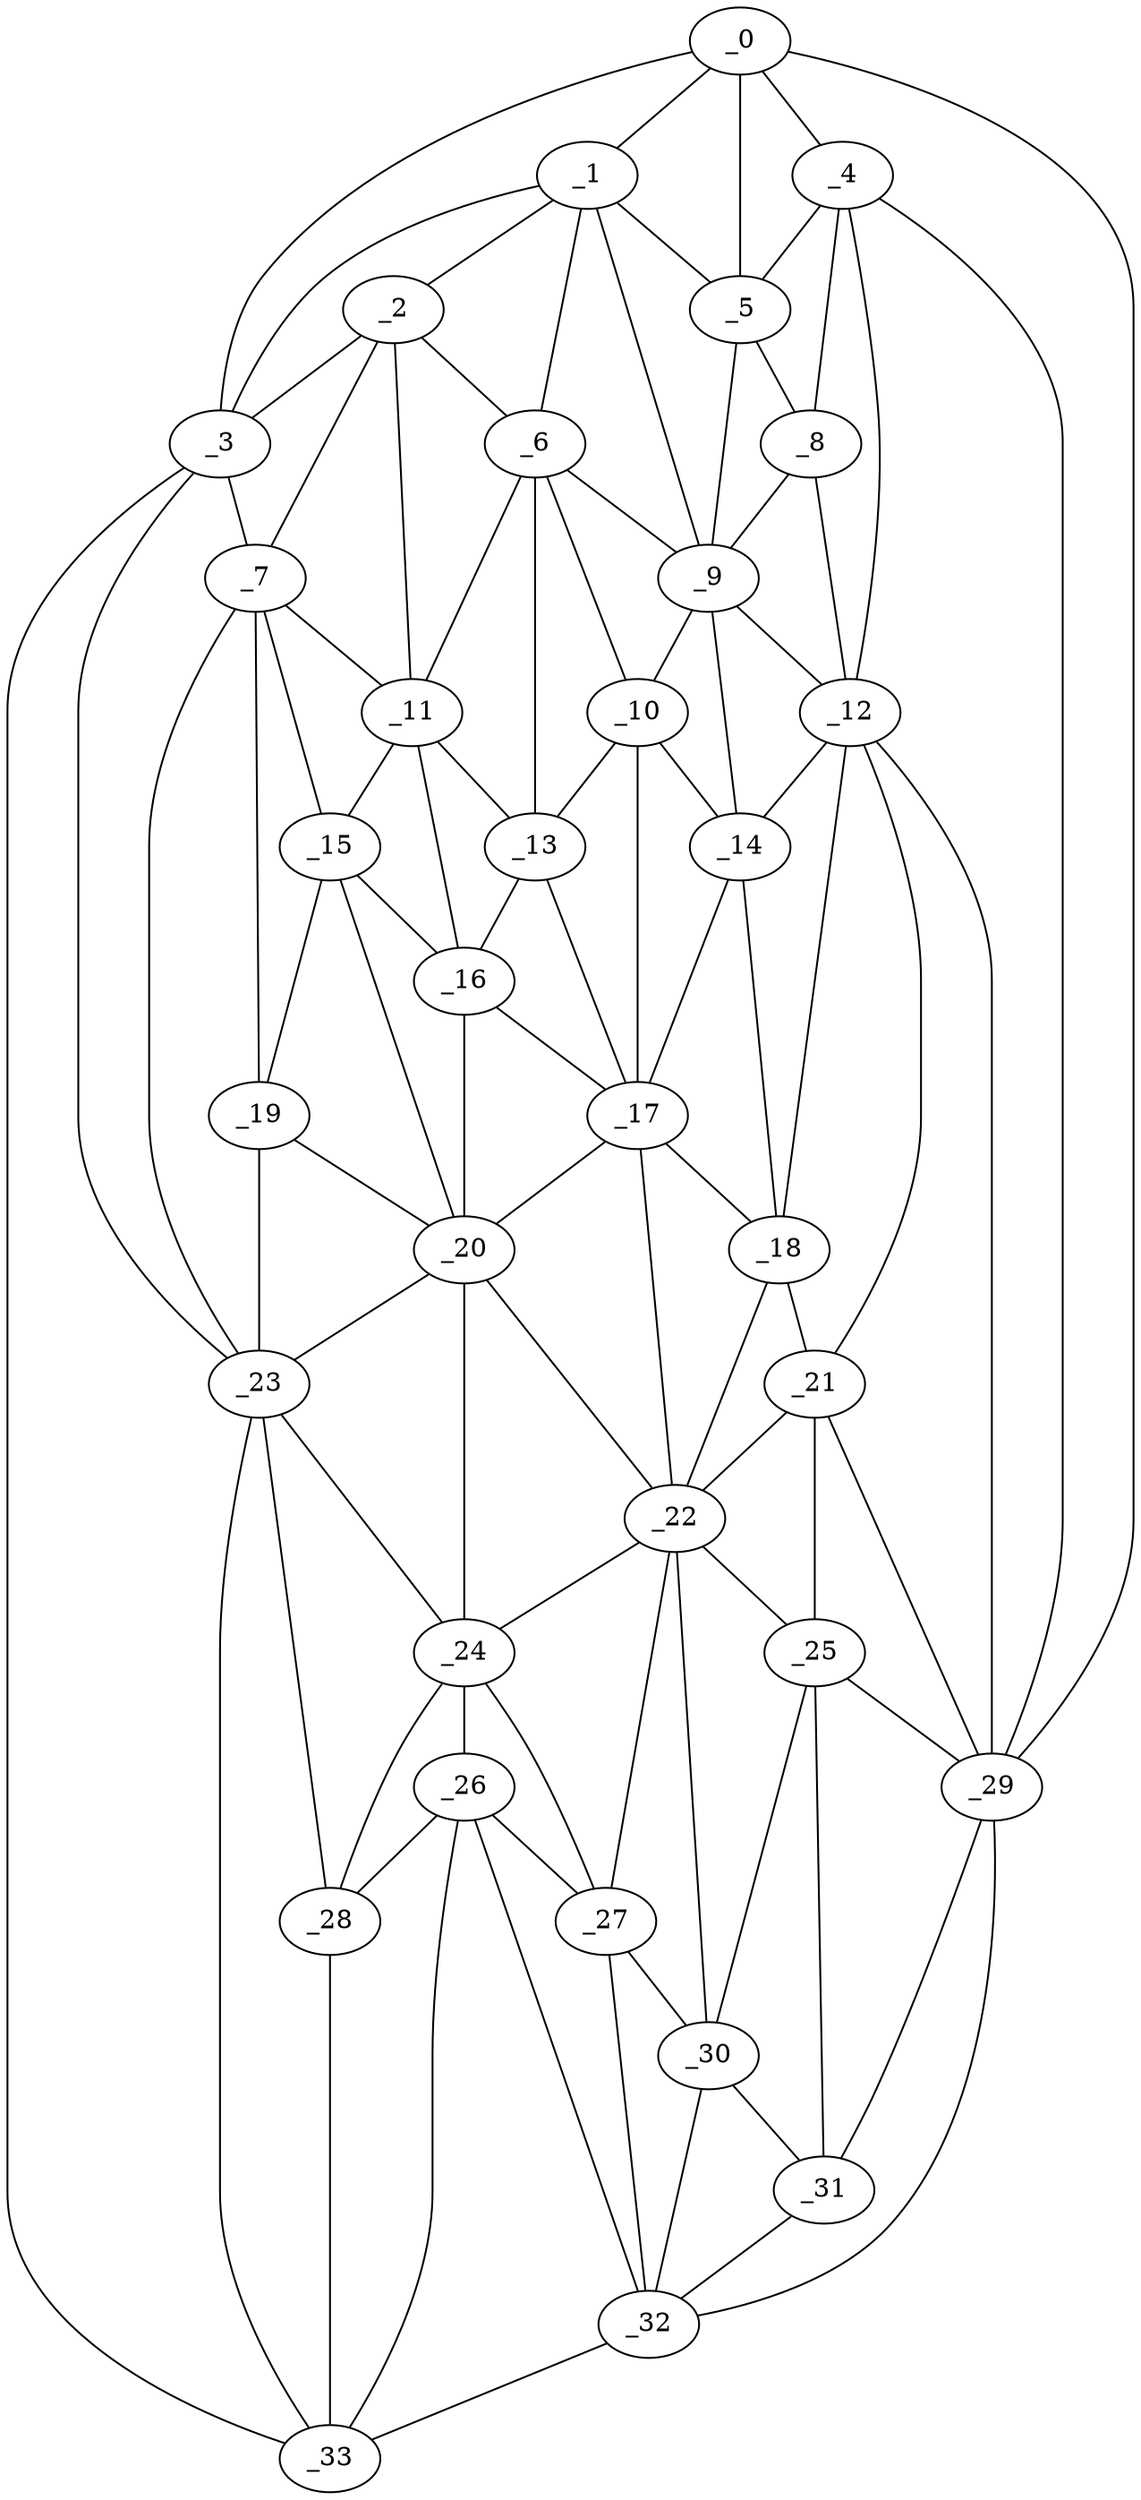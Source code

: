 graph "obj96__85.gxl" {
	_0	 [x=5,
		y=19];
	_1	 [x=7,
		y=32];
	_0 -- _1	 [valence=1];
	_3	 [x=14,
		y=112];
	_0 -- _3	 [valence=1];
	_4	 [x=19,
		y=20];
	_0 -- _4	 [valence=1];
	_5	 [x=20,
		y=24];
	_0 -- _5	 [valence=2];
	_29	 [x=107,
		y=15];
	_0 -- _29	 [valence=1];
	_2	 [x=14,
		y=73];
	_1 -- _2	 [valence=2];
	_1 -- _3	 [valence=1];
	_1 -- _5	 [valence=2];
	_6	 [x=28,
		y=64];
	_1 -- _6	 [valence=2];
	_9	 [x=39,
		y=35];
	_1 -- _9	 [valence=2];
	_2 -- _3	 [valence=2];
	_2 -- _6	 [valence=2];
	_7	 [x=37,
		y=109];
	_2 -- _7	 [valence=1];
	_11	 [x=43,
		y=84];
	_2 -- _11	 [valence=2];
	_3 -- _7	 [valence=2];
	_23	 [x=81,
		y=108];
	_3 -- _23	 [valence=1];
	_33	 [x=124,
		y=109];
	_3 -- _33	 [valence=1];
	_4 -- _5	 [valence=1];
	_8	 [x=38,
		y=23];
	_4 -- _8	 [valence=2];
	_12	 [x=44,
		y=23];
	_4 -- _12	 [valence=2];
	_4 -- _29	 [valence=1];
	_5 -- _8	 [valence=2];
	_5 -- _9	 [valence=2];
	_6 -- _9	 [valence=1];
	_10	 [x=42,
		y=67];
	_6 -- _10	 [valence=2];
	_6 -- _11	 [valence=2];
	_13	 [x=44,
		y=78];
	_6 -- _13	 [valence=1];
	_7 -- _11	 [valence=2];
	_15	 [x=50,
		y=88];
	_7 -- _15	 [valence=2];
	_19	 [x=61,
		y=107];
	_7 -- _19	 [valence=1];
	_7 -- _23	 [valence=2];
	_8 -- _9	 [valence=1];
	_8 -- _12	 [valence=1];
	_9 -- _10	 [valence=2];
	_9 -- _12	 [valence=2];
	_14	 [x=49,
		y=34];
	_9 -- _14	 [valence=1];
	_10 -- _13	 [valence=2];
	_10 -- _14	 [valence=2];
	_17	 [x=56,
		y=67];
	_10 -- _17	 [valence=1];
	_11 -- _13	 [valence=2];
	_11 -- _15	 [valence=2];
	_16	 [x=53,
		y=83];
	_11 -- _16	 [valence=2];
	_12 -- _14	 [valence=2];
	_18	 [x=59,
		y=34];
	_12 -- _18	 [valence=2];
	_21	 [x=69,
		y=23];
	_12 -- _21	 [valence=2];
	_12 -- _29	 [valence=2];
	_13 -- _16	 [valence=2];
	_13 -- _17	 [valence=2];
	_14 -- _17	 [valence=2];
	_14 -- _18	 [valence=2];
	_15 -- _16	 [valence=2];
	_15 -- _19	 [valence=2];
	_20	 [x=67,
		y=82];
	_15 -- _20	 [valence=1];
	_16 -- _17	 [valence=1];
	_16 -- _20	 [valence=2];
	_17 -- _18	 [valence=2];
	_17 -- _20	 [valence=2];
	_22	 [x=77,
		y=67];
	_17 -- _22	 [valence=1];
	_18 -- _21	 [valence=1];
	_18 -- _22	 [valence=2];
	_19 -- _20	 [valence=1];
	_19 -- _23	 [valence=2];
	_20 -- _22	 [valence=2];
	_20 -- _23	 [valence=2];
	_24	 [x=85,
		y=87];
	_20 -- _24	 [valence=1];
	_21 -- _22	 [valence=2];
	_25	 [x=95,
		y=22];
	_21 -- _25	 [valence=1];
	_21 -- _29	 [valence=1];
	_22 -- _24	 [valence=2];
	_22 -- _25	 [valence=2];
	_27	 [x=98,
		y=81];
	_22 -- _27	 [valence=2];
	_30	 [x=107,
		y=62];
	_22 -- _30	 [valence=1];
	_23 -- _24	 [valence=2];
	_28	 [x=99,
		y=106];
	_23 -- _28	 [valence=2];
	_23 -- _33	 [valence=2];
	_26	 [x=97,
		y=87];
	_24 -- _26	 [valence=2];
	_24 -- _27	 [valence=1];
	_24 -- _28	 [valence=2];
	_25 -- _29	 [valence=1];
	_25 -- _30	 [valence=1];
	_31	 [x=110,
		y=29];
	_25 -- _31	 [valence=2];
	_26 -- _27	 [valence=2];
	_26 -- _28	 [valence=2];
	_32	 [x=124,
		y=69];
	_26 -- _32	 [valence=1];
	_26 -- _33	 [valence=2];
	_27 -- _30	 [valence=2];
	_27 -- _32	 [valence=2];
	_28 -- _33	 [valence=2];
	_29 -- _31	 [valence=1];
	_29 -- _32	 [valence=1];
	_30 -- _31	 [valence=1];
	_30 -- _32	 [valence=2];
	_31 -- _32	 [valence=2];
	_32 -- _33	 [valence=1];
}
